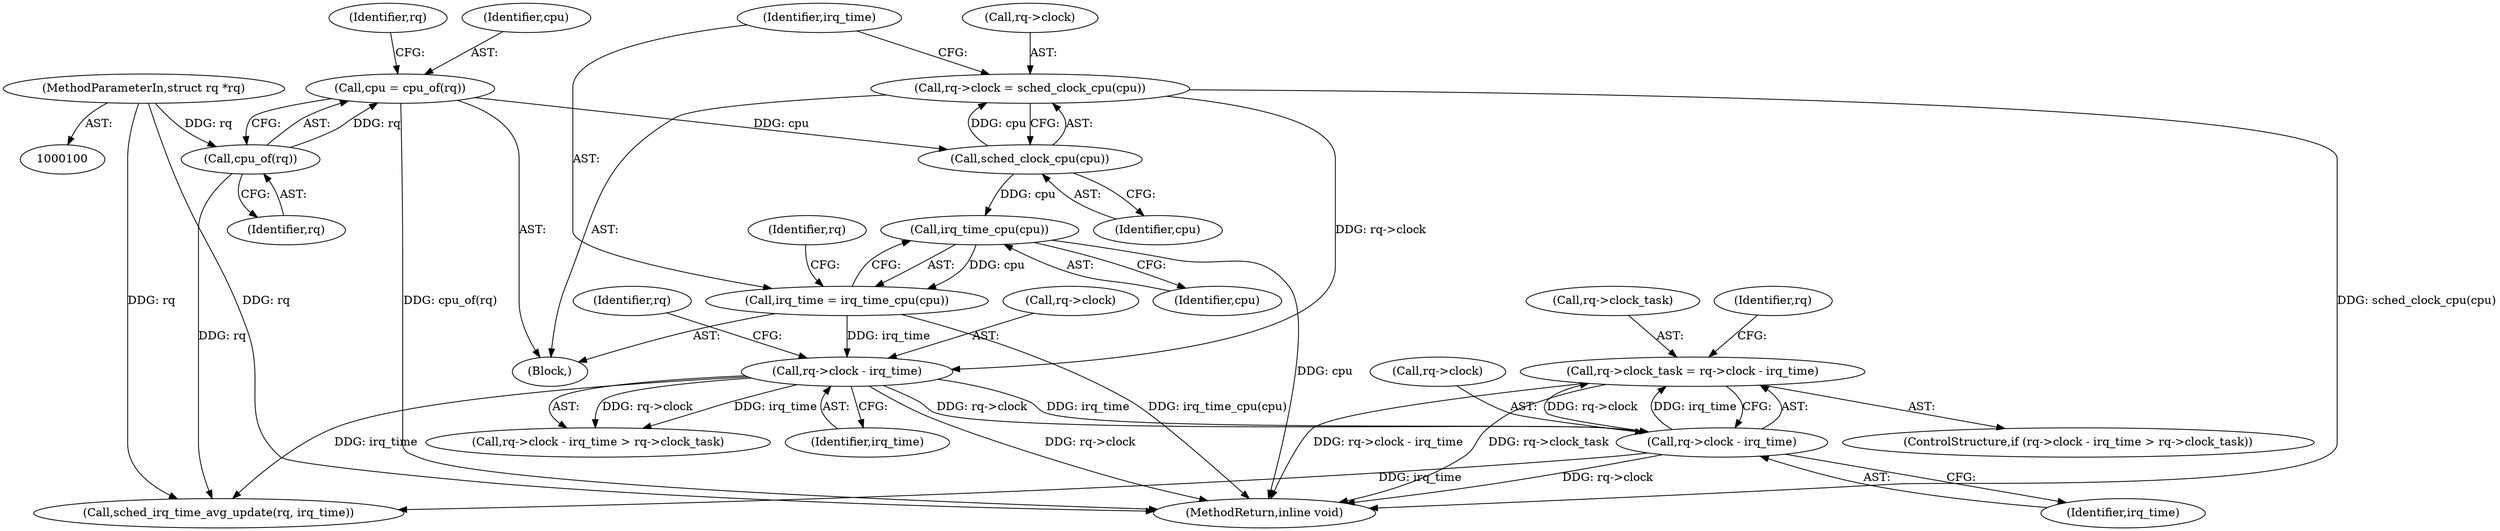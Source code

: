 digraph "1_linux_f26f9aff6aaf67e9a430d16c266f91b13a5bff64_3@integer" {
"1000135" [label="(Call,rq->clock_task = rq->clock - irq_time)"];
"1000139" [label="(Call,rq->clock - irq_time)"];
"1000127" [label="(Call,rq->clock - irq_time)"];
"1000115" [label="(Call,rq->clock = sched_clock_cpu(cpu))"];
"1000119" [label="(Call,sched_clock_cpu(cpu))"];
"1000110" [label="(Call,cpu = cpu_of(rq))"];
"1000112" [label="(Call,cpu_of(rq))"];
"1000101" [label="(MethodParameterIn,struct rq *rq)"];
"1000121" [label="(Call,irq_time = irq_time_cpu(cpu))"];
"1000123" [label="(Call,irq_time_cpu(cpu))"];
"1000126" [label="(Call,rq->clock - irq_time > rq->clock_task)"];
"1000125" [label="(ControlStructure,if (rq->clock - irq_time > rq->clock_task))"];
"1000145" [label="(Identifier,rq)"];
"1000119" [label="(Call,sched_clock_cpu(cpu))"];
"1000127" [label="(Call,rq->clock - irq_time)"];
"1000115" [label="(Call,rq->clock = sched_clock_cpu(cpu))"];
"1000120" [label="(Identifier,cpu)"];
"1000108" [label="(Block,)"];
"1000117" [label="(Identifier,rq)"];
"1000123" [label="(Call,irq_time_cpu(cpu))"];
"1000113" [label="(Identifier,rq)"];
"1000135" [label="(Call,rq->clock_task = rq->clock - irq_time)"];
"1000139" [label="(Call,rq->clock - irq_time)"];
"1000131" [label="(Identifier,irq_time)"];
"1000136" [label="(Call,rq->clock_task)"];
"1000110" [label="(Call,cpu = cpu_of(rq))"];
"1000124" [label="(Identifier,cpu)"];
"1000144" [label="(Call,sched_irq_time_avg_update(rq, irq_time))"];
"1000133" [label="(Identifier,rq)"];
"1000143" [label="(Identifier,irq_time)"];
"1000147" [label="(MethodReturn,inline void)"];
"1000122" [label="(Identifier,irq_time)"];
"1000101" [label="(MethodParameterIn,struct rq *rq)"];
"1000111" [label="(Identifier,cpu)"];
"1000116" [label="(Call,rq->clock)"];
"1000121" [label="(Call,irq_time = irq_time_cpu(cpu))"];
"1000129" [label="(Identifier,rq)"];
"1000112" [label="(Call,cpu_of(rq))"];
"1000140" [label="(Call,rq->clock)"];
"1000128" [label="(Call,rq->clock)"];
"1000135" -> "1000125"  [label="AST: "];
"1000135" -> "1000139"  [label="CFG: "];
"1000136" -> "1000135"  [label="AST: "];
"1000139" -> "1000135"  [label="AST: "];
"1000145" -> "1000135"  [label="CFG: "];
"1000135" -> "1000147"  [label="DDG: rq->clock - irq_time"];
"1000135" -> "1000147"  [label="DDG: rq->clock_task"];
"1000139" -> "1000135"  [label="DDG: rq->clock"];
"1000139" -> "1000135"  [label="DDG: irq_time"];
"1000139" -> "1000143"  [label="CFG: "];
"1000140" -> "1000139"  [label="AST: "];
"1000143" -> "1000139"  [label="AST: "];
"1000139" -> "1000147"  [label="DDG: rq->clock"];
"1000127" -> "1000139"  [label="DDG: rq->clock"];
"1000127" -> "1000139"  [label="DDG: irq_time"];
"1000139" -> "1000144"  [label="DDG: irq_time"];
"1000127" -> "1000126"  [label="AST: "];
"1000127" -> "1000131"  [label="CFG: "];
"1000128" -> "1000127"  [label="AST: "];
"1000131" -> "1000127"  [label="AST: "];
"1000133" -> "1000127"  [label="CFG: "];
"1000127" -> "1000147"  [label="DDG: rq->clock"];
"1000127" -> "1000126"  [label="DDG: rq->clock"];
"1000127" -> "1000126"  [label="DDG: irq_time"];
"1000115" -> "1000127"  [label="DDG: rq->clock"];
"1000121" -> "1000127"  [label="DDG: irq_time"];
"1000127" -> "1000144"  [label="DDG: irq_time"];
"1000115" -> "1000108"  [label="AST: "];
"1000115" -> "1000119"  [label="CFG: "];
"1000116" -> "1000115"  [label="AST: "];
"1000119" -> "1000115"  [label="AST: "];
"1000122" -> "1000115"  [label="CFG: "];
"1000115" -> "1000147"  [label="DDG: sched_clock_cpu(cpu)"];
"1000119" -> "1000115"  [label="DDG: cpu"];
"1000119" -> "1000120"  [label="CFG: "];
"1000120" -> "1000119"  [label="AST: "];
"1000110" -> "1000119"  [label="DDG: cpu"];
"1000119" -> "1000123"  [label="DDG: cpu"];
"1000110" -> "1000108"  [label="AST: "];
"1000110" -> "1000112"  [label="CFG: "];
"1000111" -> "1000110"  [label="AST: "];
"1000112" -> "1000110"  [label="AST: "];
"1000117" -> "1000110"  [label="CFG: "];
"1000110" -> "1000147"  [label="DDG: cpu_of(rq)"];
"1000112" -> "1000110"  [label="DDG: rq"];
"1000112" -> "1000113"  [label="CFG: "];
"1000113" -> "1000112"  [label="AST: "];
"1000101" -> "1000112"  [label="DDG: rq"];
"1000112" -> "1000144"  [label="DDG: rq"];
"1000101" -> "1000100"  [label="AST: "];
"1000101" -> "1000147"  [label="DDG: rq"];
"1000101" -> "1000144"  [label="DDG: rq"];
"1000121" -> "1000108"  [label="AST: "];
"1000121" -> "1000123"  [label="CFG: "];
"1000122" -> "1000121"  [label="AST: "];
"1000123" -> "1000121"  [label="AST: "];
"1000129" -> "1000121"  [label="CFG: "];
"1000121" -> "1000147"  [label="DDG: irq_time_cpu(cpu)"];
"1000123" -> "1000121"  [label="DDG: cpu"];
"1000123" -> "1000124"  [label="CFG: "];
"1000124" -> "1000123"  [label="AST: "];
"1000123" -> "1000147"  [label="DDG: cpu"];
}
